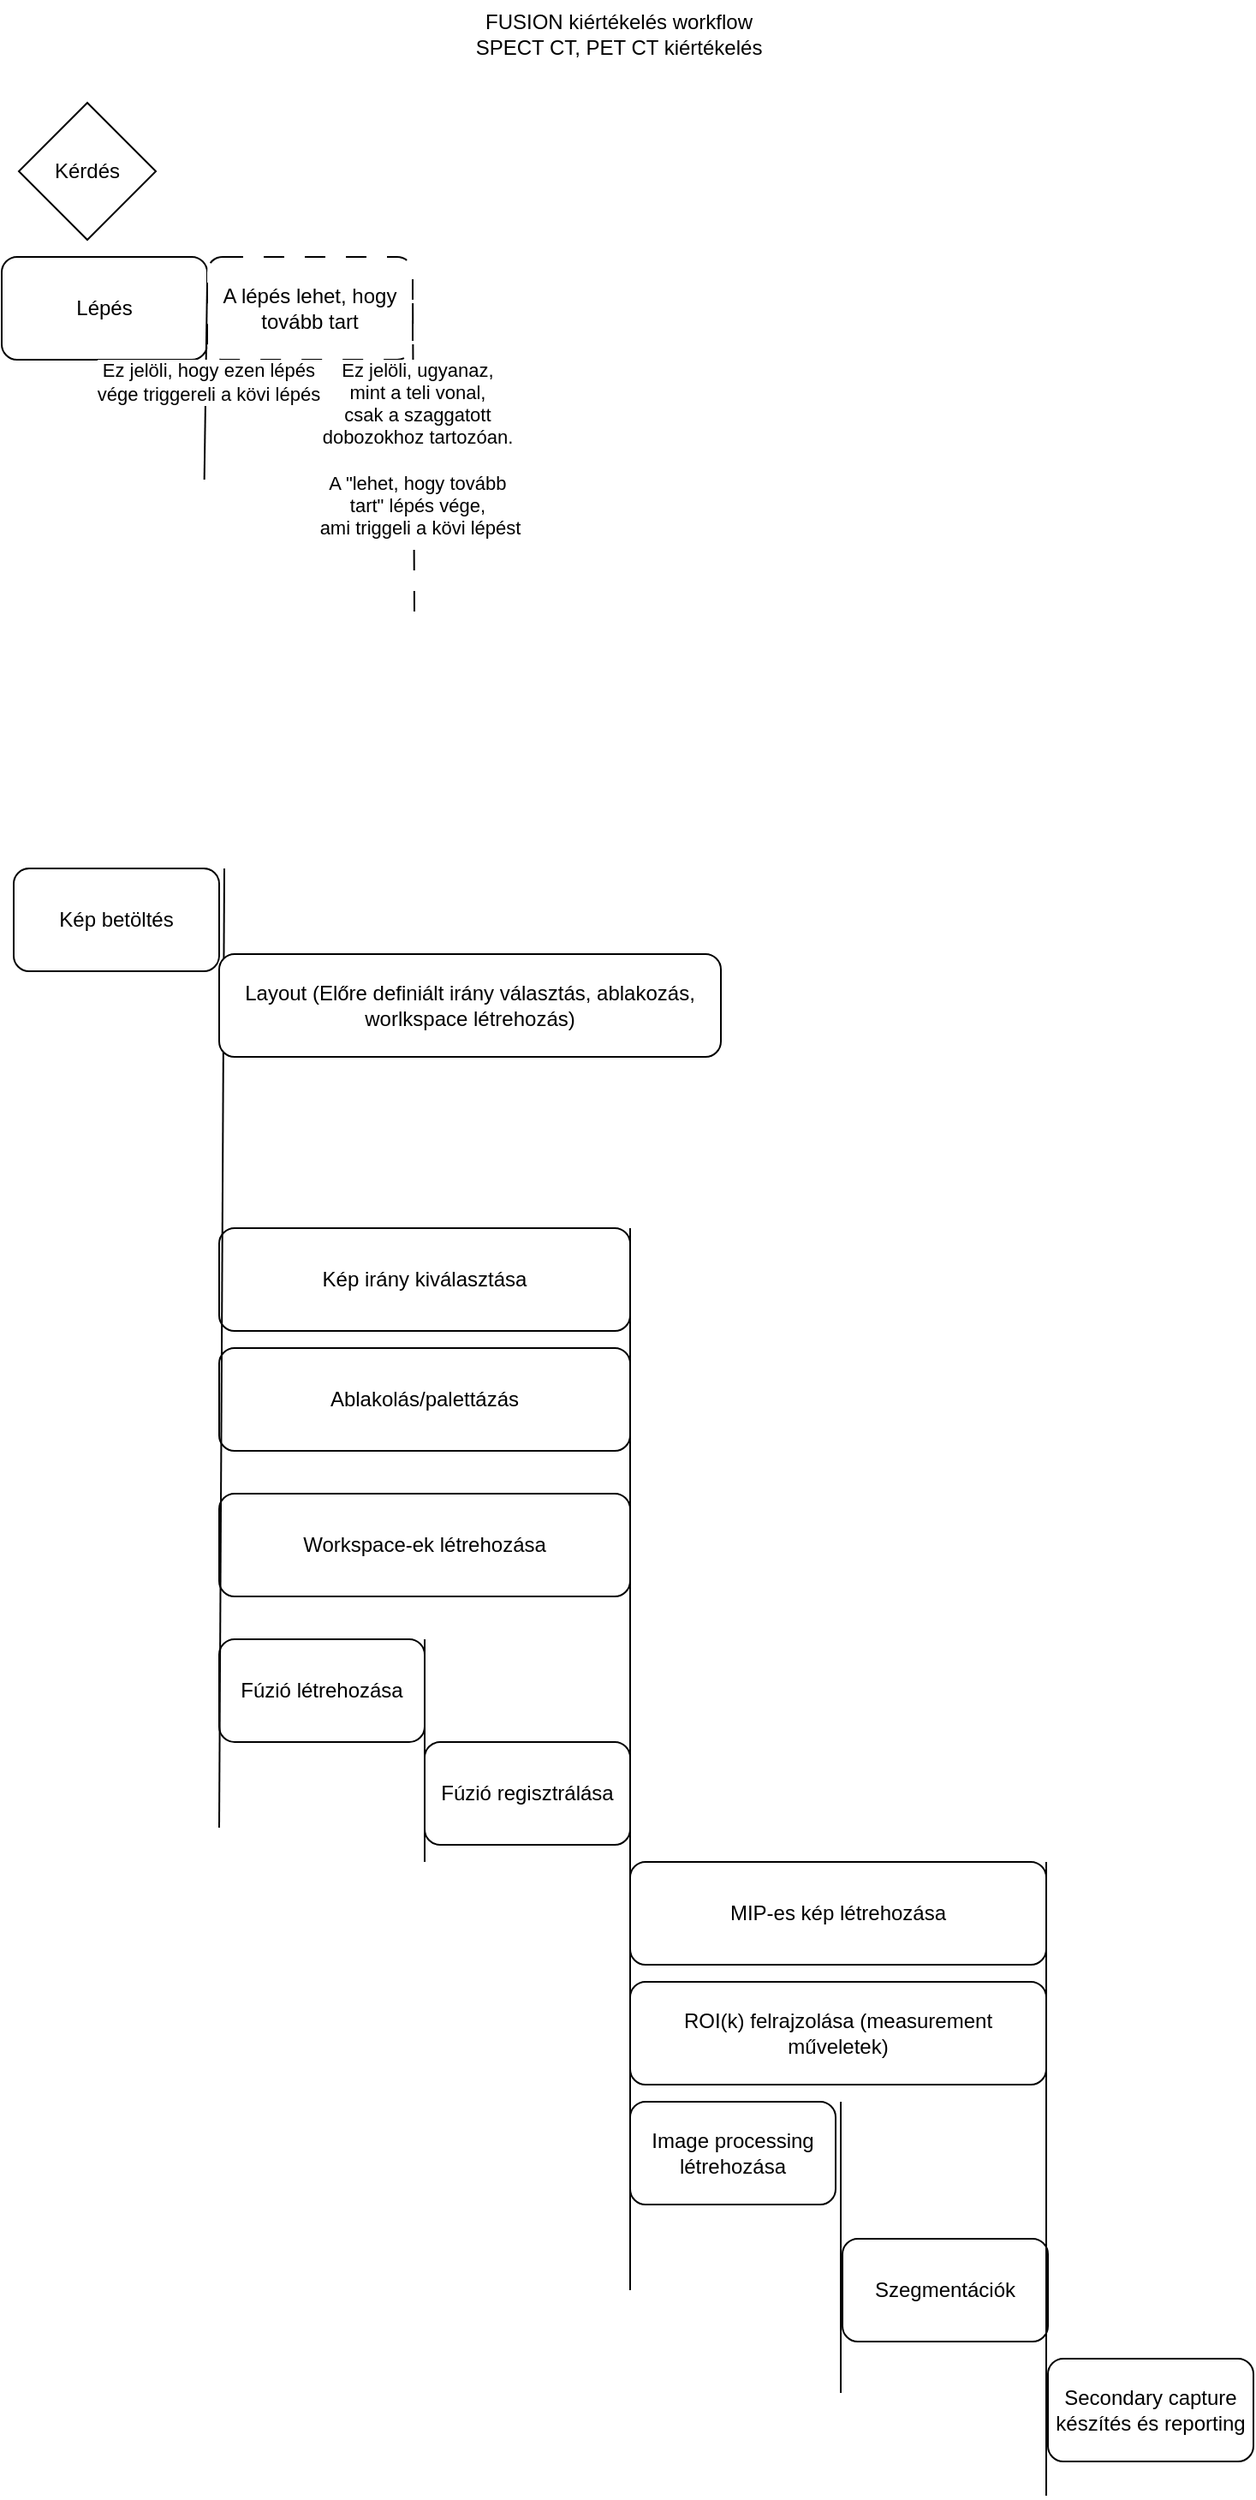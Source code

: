 <mxfile version="24.5.3" type="device">
  <diagram id="C5RBs43oDa-KdzZeNtuy" name="Page-1">
    <mxGraphModel dx="1034" dy="557" grid="1" gridSize="10" guides="1" tooltips="1" connect="1" arrows="1" fold="1" page="1" pageScale="1" pageWidth="827" pageHeight="1169" math="0" shadow="0">
      <root>
        <mxCell id="WIyWlLk6GJQsqaUBKTNV-0" />
        <mxCell id="WIyWlLk6GJQsqaUBKTNV-1" parent="WIyWlLk6GJQsqaUBKTNV-0" />
        <mxCell id="LKm5DRya94AW_WMPvn6b-0" value="Kérdés" style="rhombus;whiteSpace=wrap;html=1;" parent="WIyWlLk6GJQsqaUBKTNV-1" vertex="1">
          <mxGeometry x="30" y="63" width="80" height="80" as="geometry" />
        </mxCell>
        <mxCell id="LKm5DRya94AW_WMPvn6b-1" value="Lépés" style="rounded=1;whiteSpace=wrap;html=1;" parent="WIyWlLk6GJQsqaUBKTNV-1" vertex="1">
          <mxGeometry x="20" y="153" width="120" height="60" as="geometry" />
        </mxCell>
        <mxCell id="LKm5DRya94AW_WMPvn6b-2" value="A lépés lehet, hogy tovább tart" style="rounded=1;whiteSpace=wrap;html=1;dashed=1;dashPattern=12 12;" parent="WIyWlLk6GJQsqaUBKTNV-1" vertex="1">
          <mxGeometry x="140" y="153" width="120" height="60" as="geometry" />
        </mxCell>
        <mxCell id="LKm5DRya94AW_WMPvn6b-3" value="" style="endArrow=none;html=1;rounded=0;entryX=1;entryY=0.25;entryDx=0;entryDy=0;" parent="WIyWlLk6GJQsqaUBKTNV-1" target="LKm5DRya94AW_WMPvn6b-1" edge="1">
          <mxGeometry width="50" height="50" relative="1" as="geometry">
            <mxPoint x="138.33" y="283" as="sourcePoint" />
            <mxPoint x="138.33" y="213" as="targetPoint" />
          </mxGeometry>
        </mxCell>
        <mxCell id="LKm5DRya94AW_WMPvn6b-4" value="Ez jelöli, hogy ezen lépés&amp;nbsp;&lt;div&gt;vége triggereli a kövi lépést&lt;/div&gt;" style="edgeLabel;html=1;align=center;verticalAlign=middle;resizable=0;points=[];" parent="LKm5DRya94AW_WMPvn6b-3" vertex="1" connectable="0">
          <mxGeometry y="-3" relative="1" as="geometry">
            <mxPoint as="offset" />
          </mxGeometry>
        </mxCell>
        <mxCell id="LKm5DRya94AW_WMPvn6b-5" value="" style="endArrow=none;html=1;rounded=0;dashed=1;dashPattern=12 12;" parent="WIyWlLk6GJQsqaUBKTNV-1" edge="1">
          <mxGeometry width="50" height="50" relative="1" as="geometry">
            <mxPoint x="261" y="360" as="sourcePoint" />
            <mxPoint x="260" y="170" as="targetPoint" />
          </mxGeometry>
        </mxCell>
        <mxCell id="LKm5DRya94AW_WMPvn6b-6" value="Ez jelöli, ugyanaz,&amp;nbsp;&lt;div&gt;mint a teli vonal,&amp;nbsp;&lt;div&gt;csak a szaggatott&amp;nbsp;&lt;/div&gt;&lt;div&gt;dobozokhoz tartozóan.&amp;nbsp;&lt;/div&gt;&lt;div&gt;&lt;br&gt;&lt;/div&gt;&lt;div&gt;A &quot;lehet, hogy tovább&amp;nbsp;&lt;/div&gt;&lt;div&gt;tart&quot; lépés vége,&amp;nbsp;&lt;/div&gt;&lt;div&gt;ami triggeli a kövi lépést&lt;/div&gt;&lt;/div&gt;" style="edgeLabel;html=1;align=center;verticalAlign=middle;resizable=0;points=[];" parent="LKm5DRya94AW_WMPvn6b-5" vertex="1" connectable="0">
          <mxGeometry y="-3" relative="1" as="geometry">
            <mxPoint as="offset" />
          </mxGeometry>
        </mxCell>
        <mxCell id="LKm5DRya94AW_WMPvn6b-7" value="FUSION kiértékelés workflow&lt;br&gt;SPECT CT, PET CT kiértékelés" style="text;html=1;align=center;verticalAlign=middle;resizable=0;points=[];autosize=1;strokeColor=none;fillColor=none;" parent="WIyWlLk6GJQsqaUBKTNV-1" vertex="1">
          <mxGeometry x="285" y="3" width="190" height="40" as="geometry" />
        </mxCell>
        <mxCell id="LKm5DRya94AW_WMPvn6b-8" value="Kép betöltés" style="rounded=1;whiteSpace=wrap;html=1;" parent="WIyWlLk6GJQsqaUBKTNV-1" vertex="1">
          <mxGeometry x="27" y="510" width="120" height="60" as="geometry" />
        </mxCell>
        <mxCell id="LKm5DRya94AW_WMPvn6b-10" value="Kép irány kiválasztása" style="whiteSpace=wrap;html=1;rounded=1;" parent="WIyWlLk6GJQsqaUBKTNV-1" vertex="1">
          <mxGeometry x="147" y="720" width="240" height="60" as="geometry" />
        </mxCell>
        <mxCell id="LKm5DRya94AW_WMPvn6b-12" value="Ablakolás/palettázás" style="whiteSpace=wrap;html=1;rounded=1;" parent="WIyWlLk6GJQsqaUBKTNV-1" vertex="1">
          <mxGeometry x="147" y="790" width="240" height="60" as="geometry" />
        </mxCell>
        <mxCell id="LKm5DRya94AW_WMPvn6b-14" value="Fúzió létrehozása" style="whiteSpace=wrap;html=1;rounded=1;" parent="WIyWlLk6GJQsqaUBKTNV-1" vertex="1">
          <mxGeometry x="147" y="960" width="120" height="60" as="geometry" />
        </mxCell>
        <mxCell id="LKm5DRya94AW_WMPvn6b-16" value="Fúzió regisztrálása" style="whiteSpace=wrap;html=1;rounded=1;" parent="WIyWlLk6GJQsqaUBKTNV-1" vertex="1">
          <mxGeometry x="267" y="1020" width="120" height="60" as="geometry" />
        </mxCell>
        <mxCell id="LKm5DRya94AW_WMPvn6b-18" value="MIP-es kép létrehozása" style="whiteSpace=wrap;html=1;rounded=1;" parent="WIyWlLk6GJQsqaUBKTNV-1" vertex="1">
          <mxGeometry x="387" y="1090" width="243" height="60" as="geometry" />
        </mxCell>
        <mxCell id="LKm5DRya94AW_WMPvn6b-20" value="ROI(k) felrajzolása (measurement műveletek)" style="whiteSpace=wrap;html=1;rounded=1;" parent="WIyWlLk6GJQsqaUBKTNV-1" vertex="1">
          <mxGeometry x="387" y="1160" width="243" height="60" as="geometry" />
        </mxCell>
        <mxCell id="LKm5DRya94AW_WMPvn6b-22" value="Image processing létrehozása" style="whiteSpace=wrap;html=1;rounded=1;" parent="WIyWlLk6GJQsqaUBKTNV-1" vertex="1">
          <mxGeometry x="387" y="1230" width="120" height="60" as="geometry" />
        </mxCell>
        <mxCell id="LKm5DRya94AW_WMPvn6b-26" value="Szegmentációk" style="rounded=1;whiteSpace=wrap;html=1;" parent="WIyWlLk6GJQsqaUBKTNV-1" vertex="1">
          <mxGeometry x="511" y="1310" width="120" height="60" as="geometry" />
        </mxCell>
        <mxCell id="LKm5DRya94AW_WMPvn6b-31" value="Workspace-ek létrehozása" style="rounded=1;whiteSpace=wrap;html=1;" parent="WIyWlLk6GJQsqaUBKTNV-1" vertex="1">
          <mxGeometry x="147" y="875" width="240" height="60" as="geometry" />
        </mxCell>
        <mxCell id="LKm5DRya94AW_WMPvn6b-33" value="Secondary capture készítés és reporting" style="rounded=1;whiteSpace=wrap;html=1;" parent="WIyWlLk6GJQsqaUBKTNV-1" vertex="1">
          <mxGeometry x="631" y="1380" width="120" height="60" as="geometry" />
        </mxCell>
        <mxCell id="LKm5DRya94AW_WMPvn6b-38" value="" style="endArrow=none;html=1;rounded=0;" parent="WIyWlLk6GJQsqaUBKTNV-1" edge="1">
          <mxGeometry width="50" height="50" relative="1" as="geometry">
            <mxPoint x="147" y="1070" as="sourcePoint" />
            <mxPoint x="150" y="510" as="targetPoint" />
          </mxGeometry>
        </mxCell>
        <mxCell id="LKm5DRya94AW_WMPvn6b-40" value="" style="endArrow=none;html=1;rounded=0;" parent="WIyWlLk6GJQsqaUBKTNV-1" edge="1">
          <mxGeometry width="50" height="50" relative="1" as="geometry">
            <mxPoint x="267" y="1090" as="sourcePoint" />
            <mxPoint x="267" y="960" as="targetPoint" />
          </mxGeometry>
        </mxCell>
        <mxCell id="LKm5DRya94AW_WMPvn6b-41" value="" style="endArrow=none;html=1;rounded=0;" parent="WIyWlLk6GJQsqaUBKTNV-1" edge="1">
          <mxGeometry width="50" height="50" relative="1" as="geometry">
            <mxPoint x="387" y="1340" as="sourcePoint" />
            <mxPoint x="387" y="720" as="targetPoint" />
          </mxGeometry>
        </mxCell>
        <mxCell id="LKm5DRya94AW_WMPvn6b-42" value="Layout (Előre definiált irány választás, ablakozás, worlkspace létrehozás)" style="whiteSpace=wrap;html=1;rounded=1;" parent="WIyWlLk6GJQsqaUBKTNV-1" vertex="1">
          <mxGeometry x="147" y="560" width="293" height="60" as="geometry" />
        </mxCell>
        <mxCell id="LKm5DRya94AW_WMPvn6b-46" value="" style="endArrow=none;html=1;rounded=0;" parent="WIyWlLk6GJQsqaUBKTNV-1" edge="1">
          <mxGeometry width="50" height="50" relative="1" as="geometry">
            <mxPoint x="510" y="1400" as="sourcePoint" />
            <mxPoint x="510" y="1230" as="targetPoint" />
          </mxGeometry>
        </mxCell>
        <mxCell id="LKm5DRya94AW_WMPvn6b-47" value="" style="endArrow=none;html=1;rounded=0;entryX=1;entryY=0;entryDx=0;entryDy=0;" parent="WIyWlLk6GJQsqaUBKTNV-1" target="LKm5DRya94AW_WMPvn6b-18" edge="1">
          <mxGeometry width="50" height="50" relative="1" as="geometry">
            <mxPoint x="630" y="1460" as="sourcePoint" />
            <mxPoint x="580" y="1210" as="targetPoint" />
          </mxGeometry>
        </mxCell>
      </root>
    </mxGraphModel>
  </diagram>
</mxfile>
